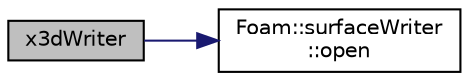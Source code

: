 digraph "x3dWriter"
{
  bgcolor="transparent";
  edge [fontname="Helvetica",fontsize="10",labelfontname="Helvetica",labelfontsize="10"];
  node [fontname="Helvetica",fontsize="10",shape=record];
  rankdir="LR";
  Node1 [label="x3dWriter",height=0.2,width=0.4,color="black", fillcolor="grey75", style="filled" fontcolor="black"];
  Node1 -> Node2 [color="midnightblue",fontsize="10",style="solid",fontname="Helvetica"];
  Node2 [label="Foam::surfaceWriter\l::open",height=0.2,width=0.4,color="black",URL="$classFoam_1_1surfaceWriter.html#a03a3257e5547e408a49c478f141ffce8",tooltip="Open for output on specified path, using existing surface. "];
}
